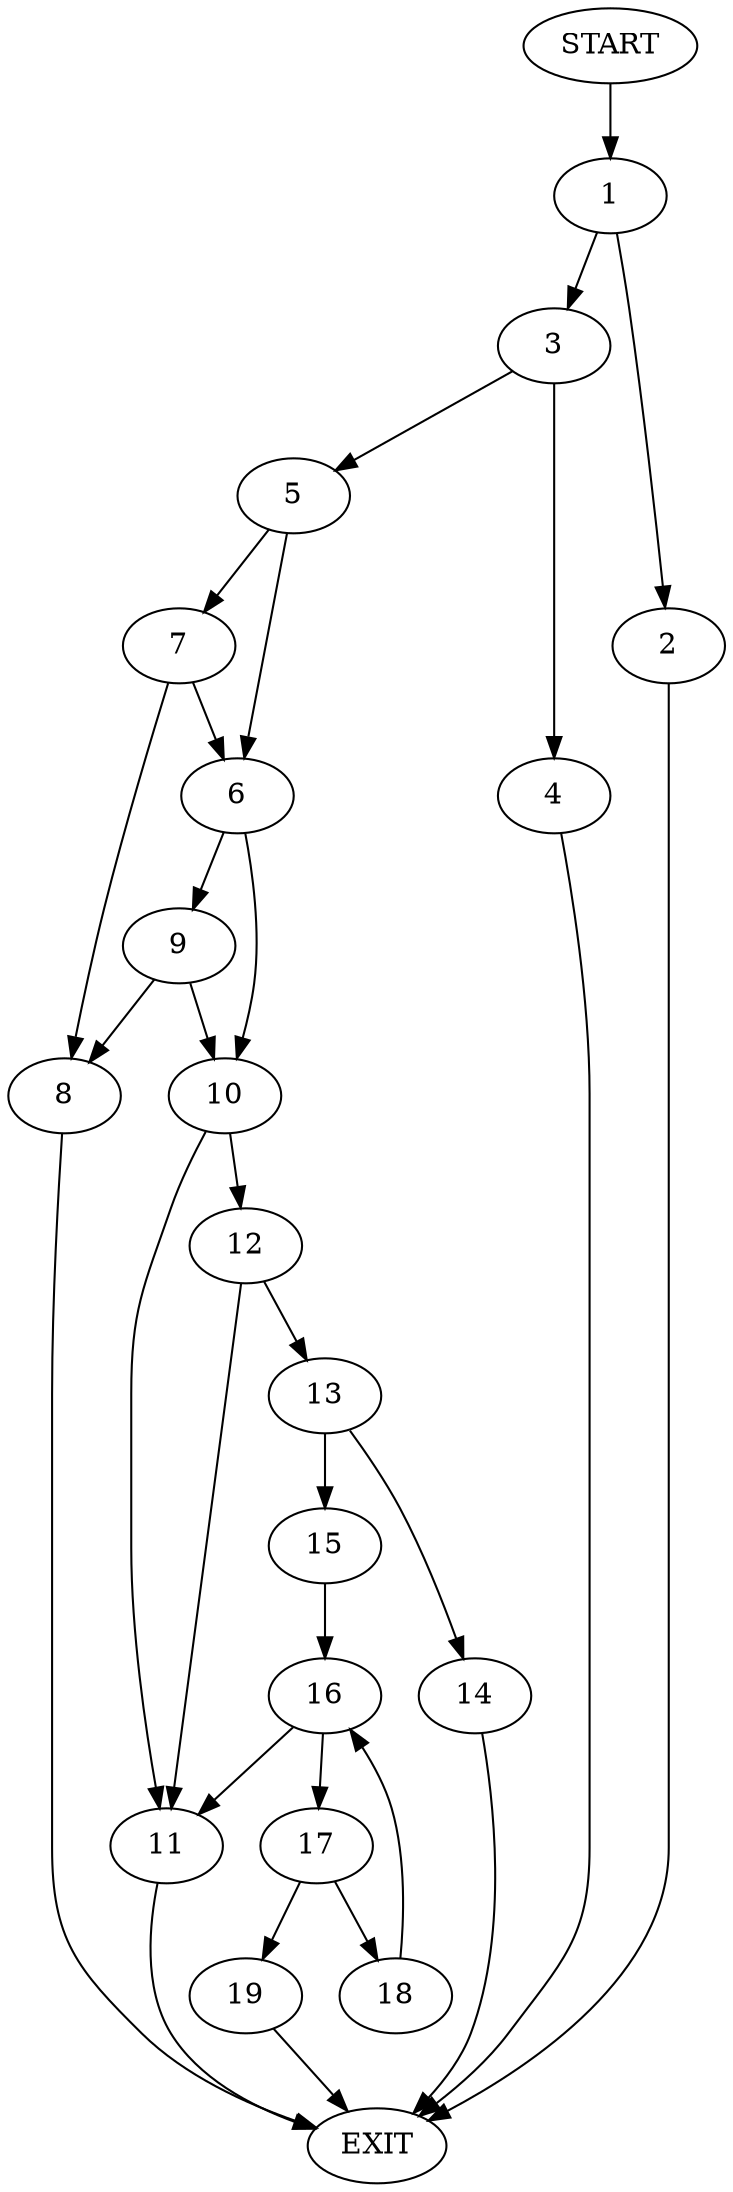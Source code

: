 digraph {
0 [label="START"]
20 [label="EXIT"]
0 -> 1
1 -> 2
1 -> 3
2 -> 20
3 -> 4
3 -> 5
5 -> 6
5 -> 7
4 -> 20
7 -> 6
7 -> 8
6 -> 9
6 -> 10
8 -> 20
9 -> 10
9 -> 8
10 -> 11
10 -> 12
12 -> 11
12 -> 13
11 -> 20
13 -> 14
13 -> 15
15 -> 16
14 -> 20
16 -> 17
16 -> 11
17 -> 18
17 -> 19
19 -> 20
18 -> 16
}
